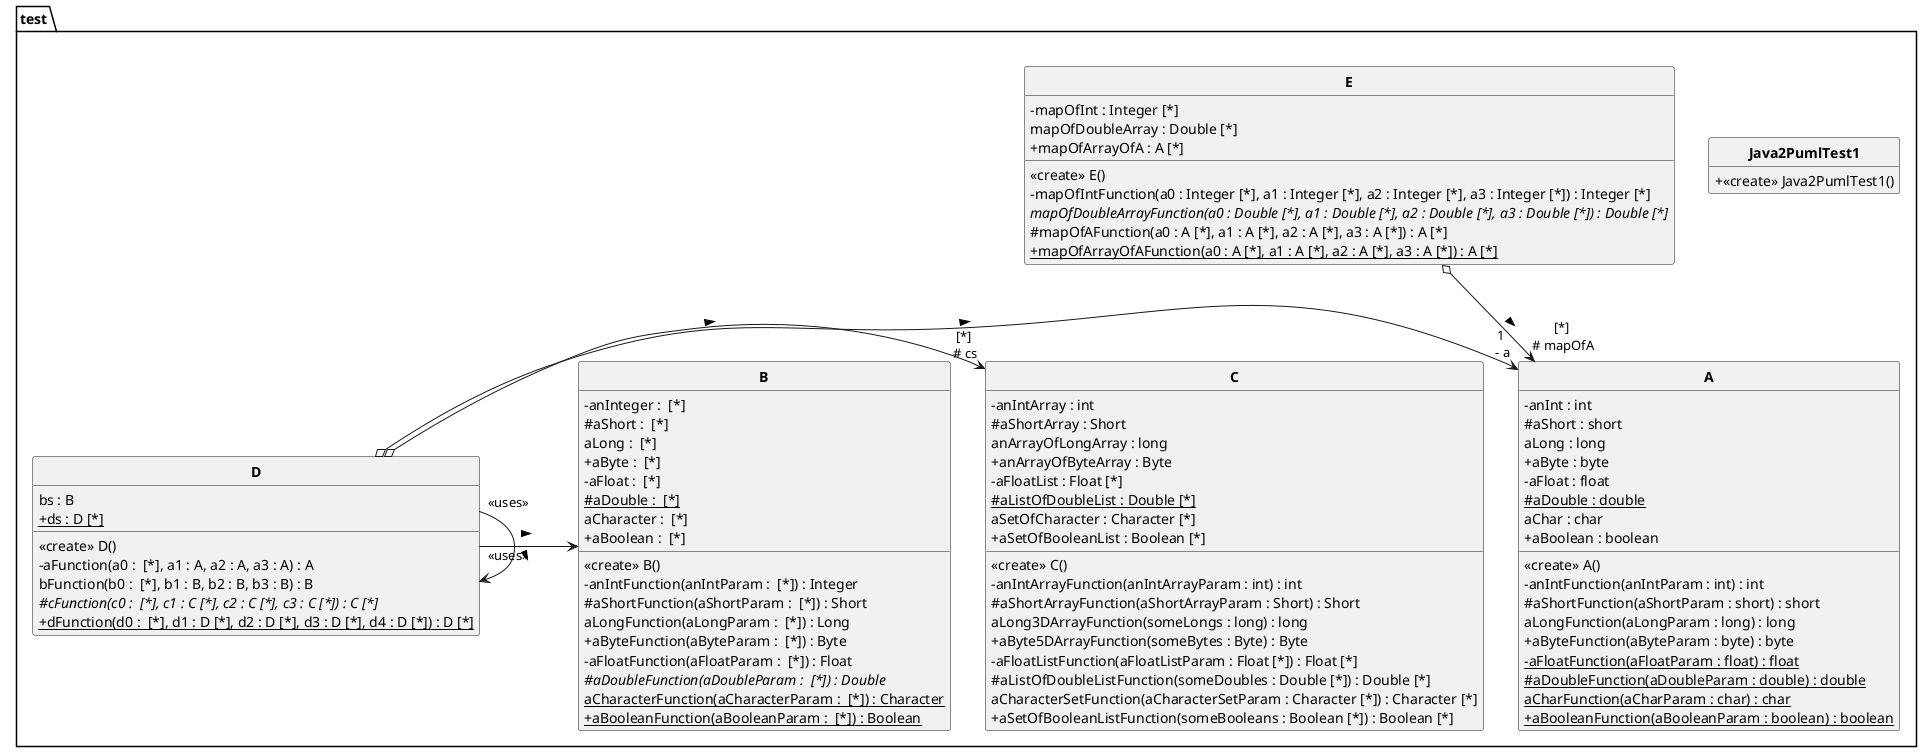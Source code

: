 @startuml
'https://plantuml.com/class-diagram
skinparam style strictuml
skinparam classAttributeIconSize 0
skinparam classFontStyle Bold

hide empty members

package test{
class Java2PumlTest1{
	+ <<create>> Java2PumlTest1()
}

class A{
	- anInt : int
	# aShort : short
	aLong : long
	+ aByte : byte
	- aFloat : float
	# aDouble : double {static}
	aChar : char
	+ aBoolean : boolean
	<<create>> A()
	- anIntFunction(anIntParam : int) : int
	# aShortFunction(aShortParam : short) : short
	aLongFunction(aLongParam : long) : long
	+ aByteFunction(aByteParam : byte) : byte
	- aFloatFunction(aFloatParam : float) {static} : float
	# aDoubleFunction(aDoubleParam : double) {static} : double
	aCharFunction(aCharParam : char) {static} : char
	+ aBooleanFunction(aBooleanParam : boolean) {static} : boolean
}

class B{
	- anInteger :  [*]
	# aShort :  [*]
	aLong :  [*]
	+ aByte :  [*]
	- aFloat :  [*]
	# aDouble :  [*] {static}
	aCharacter :  [*]
	+ aBoolean :  [*]
	<<create>> B()
	- anIntFunction(anIntParam :  [*]) : Integer
	# aShortFunction(aShortParam :  [*]) : Short
	aLongFunction(aLongParam :  [*]) : Long
	+ aByteFunction(aByteParam :  [*]) : Byte
	- aFloatFunction(aFloatParam :  [*]) : Float
	# aDoubleFunction(aDoubleParam :  [*]) {abstract} : Double
	aCharacterFunction(aCharacterParam :  [*]) {static} : Character
	+ aBooleanFunction(aBooleanParam :  [*]) {static} : Boolean
}

class C{
	- anIntArray : int
	# aShortArray : Short
	anArrayOfLongArray : long
	+ anArrayOfByteArray : Byte
	- aFloatList : Float [*]
	# aListOfDoubleList : Double [*] {static}
	aSetOfCharacter : Character [*]
	+ aSetOfBooleanList : Boolean [*]
	<<create>> C()
	- anIntArrayFunction(anIntArrayParam : int) : int
	# aShortArrayFunction(aShortArrayParam : Short) : Short
	aLong3DArrayFunction(someLongs : long) : long
	+ aByte5DArrayFunction(someBytes : Byte) : Byte
	- aFloatListFunction(aFloatListParam : Float [*]) : Float [*]
	# aListOfDoubleListFunction(someDoubles : Double [*]) : Double [*]
	aCharacterSetFunction(aCharacterSetParam : Character [*]) : Character [*]
	+ aSetOfBooleanListFunction(someBooleans : Boolean [*]) : Boolean [*]
}

class D{
	bs : B
	+ ds : D [*] {static}
	<<create>> D()
	- aFunction(a0 :  [*], a1 : A, a2 : A, a3 : A) : A
	bFunction(b0 :  [*], b1 : B, b2 : B, b3 : B) : B
	# cFunction(c0 :  [*], c1 : C [*], c2 : C [*], c3 : C [*]) {abstract} : C [*]
	+ dFunction(d0 :  [*], d1 : D [*], d2 : D [*], d3 : D [*], d4 : D [*]) {static} : D [*]
}

class E{
	- mapOfInt : Integer [*]
	mapOfDoubleArray : Double [*]
	+ mapOfArrayOfA : A [*]
	<<create>> E()
	- mapOfIntFunction(a0 : Integer [*], a1 : Integer [*], a2 : Integer [*], a3 : Integer [*]) : Integer [*]
	mapOfDoubleArrayFunction(a0 : Double [*], a1 : Double [*], a2 : Double [*], a3 : Double [*]) {abstract} : Double [*]
	# mapOfAFunction(a0 : A [*], a1 : A [*], a2 : A [*], a3 : A [*]) : A [*]
	+ mapOfArrayOfAFunction(a0 : A [*], a1 : A [*], a2 : A [*], a3 : A [*]) {static} : A [*]
}


'@PumlAggregation
D o-> "1\n - a" A : "          \n >"

'@PumlAggregation
D o-> "[*]\n # cs" C : "          \n >"
D -> B : "<<uses>>"\n >
D -> D : "<<uses>>"\n >

'@PumlAggregation
E o--> "[*]\n # mapOfA" A : "          \n >"

}
@enduml